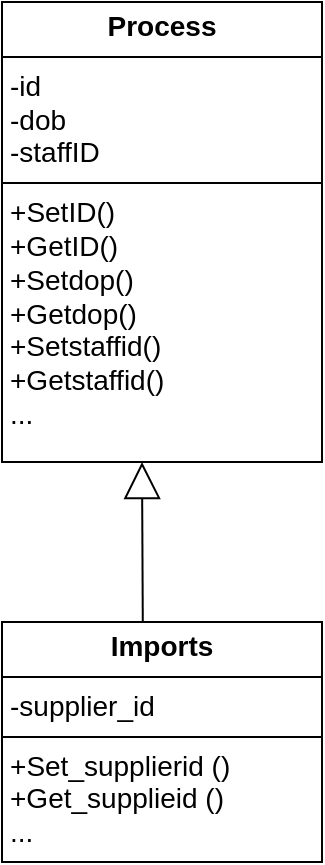 <mxfile version="24.9.2">
  <diagram name="Page-1" id="mtDC8qfvv3H2nMA5f69I">
    <mxGraphModel dx="68" dy="37" grid="1" gridSize="10" guides="1" tooltips="1" connect="1" arrows="1" fold="1" page="1" pageScale="1" pageWidth="850" pageHeight="1100" math="0" shadow="0">
      <root>
        <mxCell id="0" />
        <mxCell id="1" parent="0" />
        <mxCell id="ToTBRVSI2GzDDCvc8gR5-1" value="&lt;p style=&quot;margin:0px;margin-top:4px;text-align:center;&quot;&gt;&lt;b&gt;&lt;font style=&quot;font-size: 14px;&quot;&gt;Process&lt;/font&gt;&lt;/b&gt;&lt;/p&gt;&lt;hr size=&quot;1&quot; style=&quot;border-style:solid;&quot;&gt;&lt;p style=&quot;margin:0px;margin-left:4px;&quot;&gt;&lt;font style=&quot;font-size: 14px;&quot;&gt;&lt;span style=&quot;background-color: transparent;&quot;&gt;-&lt;/span&gt;&lt;span style=&quot;background-color: transparent; font-family: Arial, sans-serif; white-space-collapse: preserve;&quot;&gt;id&lt;/span&gt;&lt;/font&gt;&lt;/p&gt;&lt;p style=&quot;margin:0px;margin-left:4px;&quot;&gt;&lt;span style=&quot;background-color: transparent; font-family: Arial, sans-serif; white-space-collapse: preserve;&quot;&gt;&lt;font style=&quot;font-size: 14px;&quot;&gt;-dob&lt;/font&gt;&lt;/span&gt;&lt;/p&gt;&lt;p style=&quot;margin:0px;margin-left:4px;&quot;&gt;&lt;span style=&quot;background-color: transparent; font-family: Arial, sans-serif; white-space-collapse: preserve;&quot;&gt;&lt;font style=&quot;font-size: 14px;&quot;&gt;-staffID&lt;/font&gt;&lt;/span&gt;&lt;/p&gt;&lt;hr size=&quot;1&quot; style=&quot;border-style:solid;&quot;&gt;&lt;p style=&quot;margin:0px;margin-left:4px;&quot;&gt;&lt;font style=&quot;font-size: 14px;&quot;&gt;+&lt;span style=&quot;background-color: transparent; font-family: Arial, sans-serif; white-space-collapse: preserve;&quot;&gt;SetID()&lt;/span&gt;&lt;/font&gt;&lt;/p&gt;&lt;p style=&quot;margin:0px;margin-left:4px;&quot;&gt;&lt;span style=&quot;background-color: transparent; font-family: Arial, sans-serif; white-space-collapse: preserve;&quot;&gt;&lt;font style=&quot;font-size: 14px;&quot;&gt;+GetID()&lt;/font&gt;&lt;/span&gt;&lt;/p&gt;&lt;p style=&quot;margin:0px;margin-left:4px;&quot;&gt;&lt;font style=&quot;font-size: 14px;&quot;&gt;&lt;span style=&quot;background-color: transparent; font-family: Arial, sans-serif; white-space-collapse: preserve;&quot;&gt;+Setdop()&lt;/span&gt;&lt;span style=&quot;background-color: transparent; font-family: Arial, sans-serif; white-space-collapse: preserve;&quot;&gt;&amp;nbsp;&amp;nbsp;&amp;nbsp;&amp;nbsp;&amp;nbsp;&lt;/span&gt;&lt;/font&gt;&lt;/p&gt;&lt;p style=&quot;margin:0px;margin-left:4px;&quot;&gt;&lt;font style=&quot;font-size: 14px;&quot;&gt;&lt;span style=&quot;background-color: transparent; font-family: Arial, sans-serif; white-space-collapse: preserve;&quot;&gt;+Getdop()&lt;/span&gt;&lt;span style=&quot;background-color: transparent; font-family: Arial, sans-serif; white-space-collapse: preserve;&quot;&gt;&amp;nbsp;&amp;nbsp;&amp;nbsp;&amp;nbsp;&lt;/span&gt;&lt;/font&gt;&lt;/p&gt;&lt;p style=&quot;margin:0px;margin-left:4px;&quot;&gt;&lt;font style=&quot;font-size: 14px;&quot;&gt;&lt;span style=&quot;background-color: transparent; font-family: Arial, sans-serif; white-space-collapse: preserve;&quot;&gt;+Setstaffid()&lt;/span&gt;&lt;span style=&quot;background-color: transparent; font-family: Arial, sans-serif; white-space-collapse: preserve;&quot;&gt;&amp;nbsp;&amp;nbsp;&amp;nbsp;&amp;nbsp;&amp;nbsp;&lt;/span&gt;&lt;/font&gt;&lt;/p&gt;&lt;p style=&quot;margin:0px;margin-left:4px;&quot;&gt;&lt;span style=&quot;background-color: transparent; font-family: Arial, sans-serif; white-space-collapse: preserve;&quot;&gt;&lt;font style=&quot;font-size: 14px;&quot;&gt;+Getstaffid()&lt;/font&gt;&lt;/span&gt;&lt;/p&gt;&lt;p style=&quot;margin:0px;margin-left:4px;&quot;&gt;&lt;span style=&quot;background-color: transparent; font-family: Arial, sans-serif; white-space-collapse: preserve;&quot;&gt;&lt;font style=&quot;font-size: 14px;&quot;&gt;...&lt;/font&gt;&lt;/span&gt;&lt;/p&gt;&lt;span id=&quot;docs-internal-guid-1a6a6bc3-7fff-ee37-e526-eb98d48da269&quot;&gt;&lt;div&gt;&lt;span style=&quot;font-size: 11pt; font-family: Arial, sans-serif; background-color: transparent; font-variant-numeric: normal; font-variant-east-asian: normal; font-variant-alternates: normal; font-variant-position: normal; vertical-align: baseline; white-space-collapse: preserve;&quot;&gt;&lt;br&gt;&lt;/span&gt;&lt;/div&gt;&lt;/span&gt;" style="verticalAlign=top;align=left;overflow=fill;html=1;whiteSpace=wrap;" parent="1" vertex="1">
          <mxGeometry x="230" y="120" width="160" height="230" as="geometry" />
        </mxCell>
        <mxCell id="ToTBRVSI2GzDDCvc8gR5-2" value="&lt;p style=&quot;margin:0px;margin-top:4px;text-align:center;&quot;&gt;&lt;b&gt;&lt;font style=&quot;font-size: 14px;&quot;&gt;Imports&lt;/font&gt;&lt;/b&gt;&lt;/p&gt;&lt;hr size=&quot;1&quot; style=&quot;border-style:solid;&quot;&gt;&lt;p style=&quot;margin:0px;margin-left:4px;&quot;&gt;&lt;font style=&quot;font-size: 14px;&quot;&gt;-&lt;span style=&quot;background-color: transparent; font-family: Arial, sans-serif; white-space-collapse: preserve;&quot;&gt;supplier_id&lt;/span&gt;&lt;/font&gt;&lt;/p&gt;&lt;hr size=&quot;1&quot; style=&quot;border-style:solid;&quot;&gt;&lt;p style=&quot;margin:0px;margin-left:4px;&quot;&gt;&lt;font style=&quot;font-size: 14px;&quot;&gt;+&lt;span style=&quot;background-color: transparent; font-family: Arial, sans-serif; white-space-collapse: preserve;&quot;&gt;Set_supplierid ()&lt;/span&gt;&lt;/font&gt;&lt;/p&gt;&lt;p style=&quot;margin:0px;margin-left:4px;&quot;&gt;&lt;span style=&quot;background-color: transparent; font-family: Arial, sans-serif; white-space-collapse: preserve;&quot;&gt;&lt;font style=&quot;font-size: 14px;&quot;&gt;+Get_supplieid ()&lt;/font&gt;&lt;/span&gt;&lt;/p&gt;&lt;p style=&quot;margin:0px;margin-left:4px;&quot;&gt;&lt;span style=&quot;background-color: transparent; font-family: Arial, sans-serif; white-space-collapse: preserve;&quot;&gt;&lt;font style=&quot;font-size: 14px;&quot;&gt;...&lt;/font&gt;&lt;/span&gt;&lt;/p&gt;&lt;span id=&quot;docs-internal-guid-c788759d-7fff-1375-13a3-98553b77f948&quot;&gt;&lt;div&gt;&lt;span style=&quot;font-size: 11pt; font-family: Arial, sans-serif; background-color: transparent; font-variant-numeric: normal; font-variant-east-asian: normal; font-variant-alternates: normal; font-variant-position: normal; vertical-align: baseline; white-space-collapse: preserve;&quot;&gt;&lt;br&gt;&lt;/span&gt;&lt;/div&gt;&lt;/span&gt;" style="verticalAlign=top;align=left;overflow=fill;html=1;whiteSpace=wrap;" parent="1" vertex="1">
          <mxGeometry x="230" y="430" width="160" height="120" as="geometry" />
        </mxCell>
        <mxCell id="4gY6SrWWuHgPwl94sl8r-1" value="" style="endArrow=block;endSize=16;endFill=0;html=1;rounded=0;exitX=0.44;exitY=0.001;exitDx=0;exitDy=0;exitPerimeter=0;" edge="1" parent="1" source="ToTBRVSI2GzDDCvc8gR5-2">
          <mxGeometry width="160" relative="1" as="geometry">
            <mxPoint x="300" y="380" as="sourcePoint" />
            <mxPoint x="300" y="350" as="targetPoint" />
          </mxGeometry>
        </mxCell>
      </root>
    </mxGraphModel>
  </diagram>
</mxfile>
